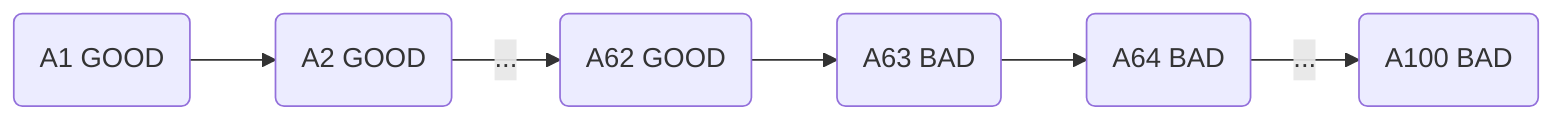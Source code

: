 graph LR
	A1(A1 GOOD)-->A2(A2 GOOD)
	A2-- ... -->A62(A62 GOOD)
	A62-->A63(A63 BAD)
	A63-->A64(A64 BAD)
	A64-- ... -->A100(A100 BAD)